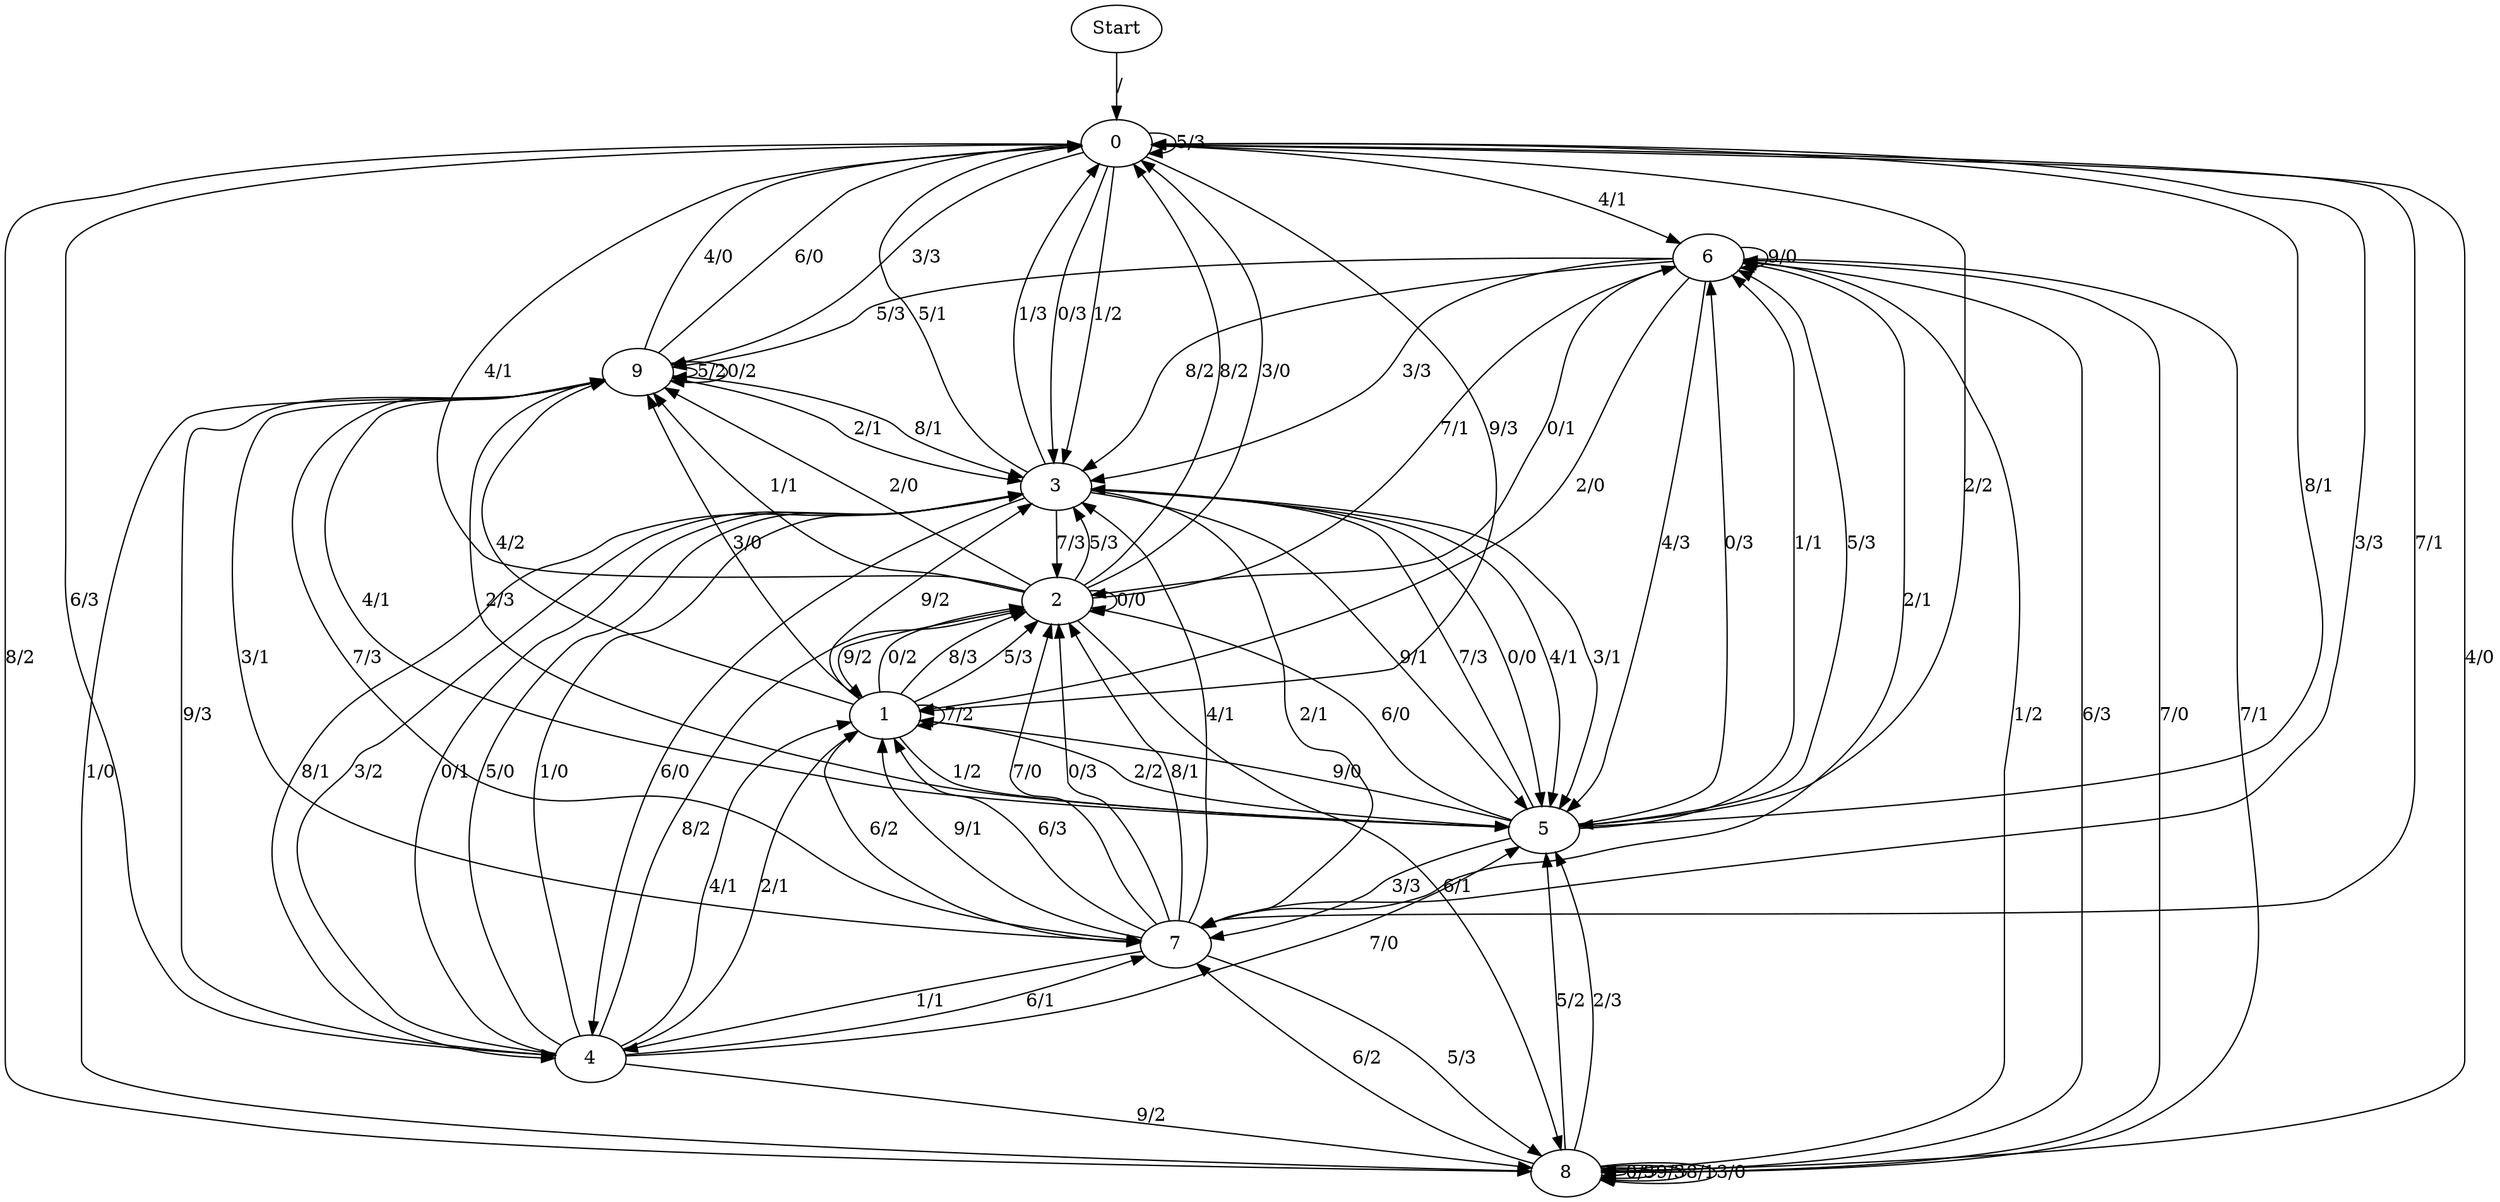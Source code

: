 digraph {
	Start -> 0 [label="/"]
	0 -> 6 [label="4/1"]
	0 -> 0 [label="5/3"]
	0 -> 9 [label="3/3"]
	0 -> 7 [label="7/1"]
	0 -> 8 [label="8/2"]
	0 -> 4 [label="6/3"]
	0 -> 3 [label="0/3"]
	0 -> 1 [label="9/3"]
	0 -> 5 [label="2/2"]
	0 -> 3 [label="1/2"]
	1 -> 3 [label="9/2"]
	1 -> 2 [label="0/2"]
	1 -> 5 [label="1/2"]
	1 -> 2 [label="8/3"]
	1 -> 9 [label="4/2"]
	1 -> 7 [label="6/2"]
	1 -> 1 [label="7/2"]
	1 -> 5 [label="2/2"]
	1 -> 9 [label="3/0"]
	1 -> 2 [label="5/3"]
	9 -> 0 [label="4/0"]
	9 -> 3 [label="2/1"]
	9 -> 9 [label="5/2"]
	9 -> 3 [label="8/1"]
	9 -> 7 [label="3/1"]
	9 -> 4 [label="9/3"]
	9 -> 7 [label="7/3"]
	9 -> 9 [label="0/2"]
	9 -> 0 [label="6/0"]
	4 -> 3 [label="3/2"]
	4 -> 7 [label="6/1"]
	4 -> 3 [label="0/1"]
	4 -> 1 [label="4/1"]
	4 -> 3 [label="5/0"]
	4 -> 3 [label="1/0"]
	4 -> 5 [label="7/0"]
	4 -> 1 [label="2/1"]
	4 -> 8 [label="9/2"]
	4 -> 2 [label="8/2"]
	8 -> 0 [label="4/0"]
	8 -> 5 [label="5/2"]
	8 -> 8 [label="0/3"]
	8 -> 6 [label="7/0"]
	8 -> 9 [label="1/0"]
	8 -> 8 [label="9/3"]
	8 -> 5 [label="2/3"]
	8 -> 8 [label="8/1"]
	8 -> 8 [label="3/0"]
	8 -> 7 [label="6/2"]
	5 -> 7 [label="3/3"]
	5 -> 9 [label="4/1"]
	5 -> 1 [label="9/0"]
	5 -> 6 [label="0/3"]
	5 -> 0 [label="8/1"]
	5 -> 3 [label="7/3"]
	5 -> 9 [label="2/3"]
	5 -> 2 [label="6/0"]
	5 -> 6 [label="1/1"]
	5 -> 6 [label="5/3"]
	6 -> 8 [label="1/2"]
	6 -> 1 [label="2/0"]
	6 -> 3 [label="3/3"]
	6 -> 9 [label="5/3"]
	6 -> 8 [label="6/3"]
	6 -> 3 [label="8/2"]
	6 -> 6 [label="9/0"]
	6 -> 8 [label="7/1"]
	6 -> 2 [label="0/1"]
	6 -> 5 [label="4/3"]
	3 -> 5 [label="0/0"]
	3 -> 0 [label="5/1"]
	3 -> 5 [label="4/1"]
	3 -> 7 [label="2/1"]
	3 -> 5 [label="3/1"]
	3 -> 4 [label="8/1"]
	3 -> 5 [label="9/1"]
	3 -> 2 [label="7/3"]
	3 -> 0 [label="1/3"]
	3 -> 4 [label="6/0"]
	7 -> 3 [label="4/1"]
	7 -> 2 [label="7/0"]
	7 -> 1 [label="9/1"]
	7 -> 8 [label="5/3"]
	7 -> 6 [label="2/1"]
	7 -> 4 [label="1/1"]
	7 -> 2 [label="0/3"]
	7 -> 0 [label="3/3"]
	7 -> 2 [label="8/1"]
	7 -> 1 [label="6/3"]
	2 -> 3 [label="5/3"]
	2 -> 8 [label="6/1"]
	2 -> 6 [label="7/1"]
	2 -> 9 [label="1/1"]
	2 -> 9 [label="2/0"]
	2 -> 0 [label="4/1"]
	2 -> 0 [label="8/2"]
	2 -> 0 [label="3/0"]
	2 -> 2 [label="0/0"]
	2 -> 1 [label="9/2"]
}